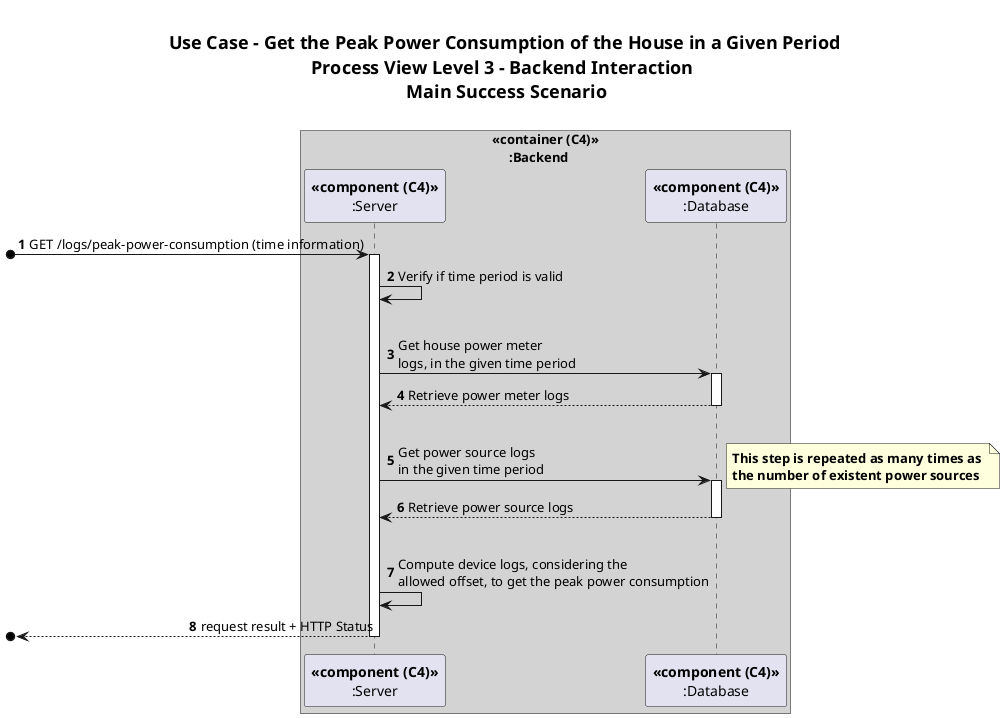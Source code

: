 @startuml
<style>
    title {
      HorizontalAlignment center
      FontSize 18
      padding 20
    }
</style>

title Use Case - Get the Peak Power Consumption of the House in a Given Period\nProcess View Level 3 - Backend Interaction \n Main Success Scenario
autonumber

!pragma teoz true

box "<<container (C4)>>\n     :Backend" #LightGrey
  participant "**<<component (C4)>>**\n:Server" as SERVER
  participant "**<<component (C4)>>**\n:Database" as DB
end box

[o-> SERVER : GET /logs/peak-power-consumption (time information)
activate SERVER

SERVER -> SERVER : Verify if time period is valid
|||
SERVER -> DB: Get house power meter \nlogs, in the given time period
activate DB
DB --> SERVER: Retrieve power meter logs
deactivate DB
|||
SERVER -> DB: Get power source logs \nin the given time period
note right : **This step is repeated as many times as** \n**the number of existent power sources**
activate DB
DB --> SERVER: Retrieve power source logs
deactivate DB
|||
SERVER -> SERVER : Compute device logs, considering the \nallowed \
offset, to get the peak power consumption


[o<-- SERVER : request result + HTTP Status
deactivate SERVER

@enduml